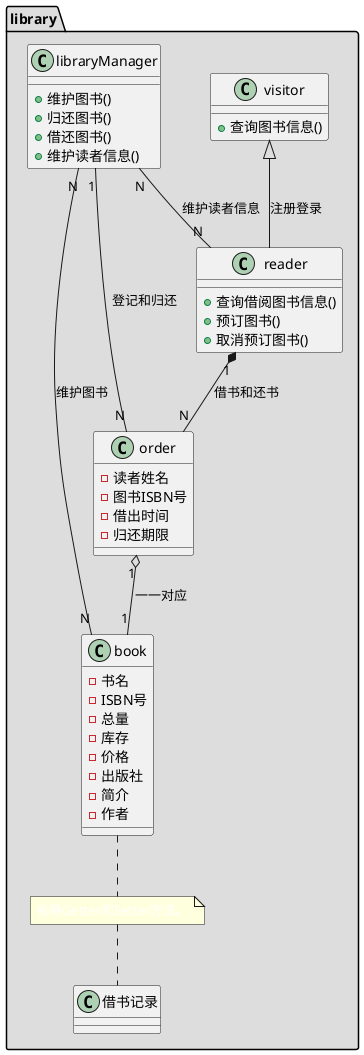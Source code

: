 @startuml

package "library" #DDDDDD {

	class libraryManager {

		+维护图书()
		+归还图书()
		+借还图书()
		+维护读者信息()
	}
	class reader {

		+查询借阅图书信息()
		+预订图书()
		+取消预订图书()
	}
	class visitor {
		+查询图书信息()
	}

	class book {
	 	-书名
	 	-ISBN号
	 	-总量
	 	-库存
	 	-价格
	 	-出版社
	 	-简介
	 	-作者
	}

	class order {
	 	-读者姓名
	 	-图书ISBN号
	 	-借出时间
	 	-归还期限
	}

	 note "<color:white>省略Getter和Setter方法。</color>" as note1

	book .. note1
	note1 .. 借书记录
	visitor <|-- reader : 注册登录
	reader "1" *-- "N" order : 借书和还书
	order "1" o-- "1" book : 一一对应
	order "N" -- "1" libraryManager : 登记和归还
	libraryManager "N" -- "N" book : 维护图书
	libraryManager "N" -- "N" reader : 维护读者信息


}


@enduml